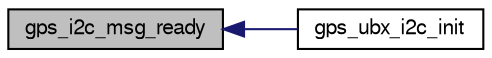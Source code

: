 digraph "gps_i2c_msg_ready"
{
  edge [fontname="FreeSans",fontsize="10",labelfontname="FreeSans",labelfontsize="10"];
  node [fontname="FreeSans",fontsize="10",shape=record];
  rankdir="LR";
  Node1 [label="gps_i2c_msg_ready",height=0.2,width=0.4,color="black", fillcolor="grey75", style="filled", fontcolor="black"];
  Node1 -> Node2 [dir="back",color="midnightblue",fontsize="10",style="solid",fontname="FreeSans"];
  Node2 [label="gps_ubx_i2c_init",height=0.2,width=0.4,color="black", fillcolor="white", style="filled",URL="$gps__ubx__i2c_8h.html#a02ccc0087dc23753c79b16f60f859b56",tooltip="init function "];
}
